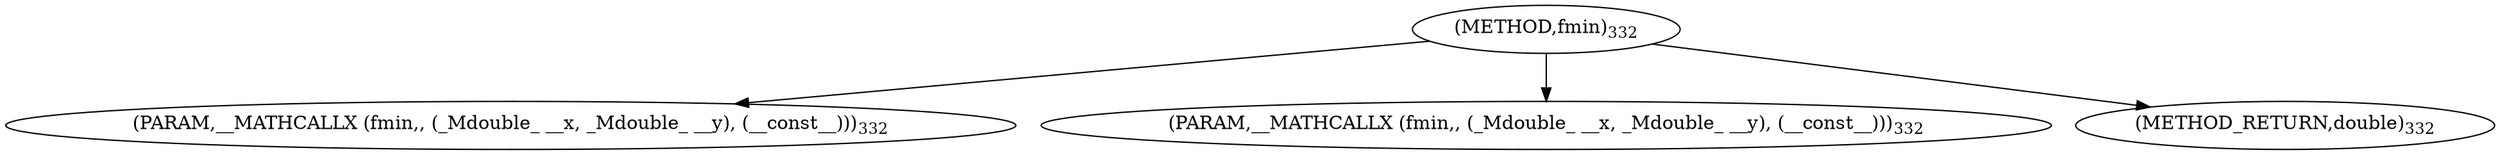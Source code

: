 digraph "fmin" {  
"20626" [label = <(METHOD,fmin)<SUB>332</SUB>> ]
"20627" [label = <(PARAM,__MATHCALLX (fmin,, (_Mdouble_ __x, _Mdouble_ __y), (__const__)))<SUB>332</SUB>> ]
"20628" [label = <(PARAM,__MATHCALLX (fmin,, (_Mdouble_ __x, _Mdouble_ __y), (__const__)))<SUB>332</SUB>> ]
"20629" [label = <(METHOD_RETURN,double)<SUB>332</SUB>> ]
  "20626" -> "20627" 
  "20626" -> "20628" 
  "20626" -> "20629" 
}
